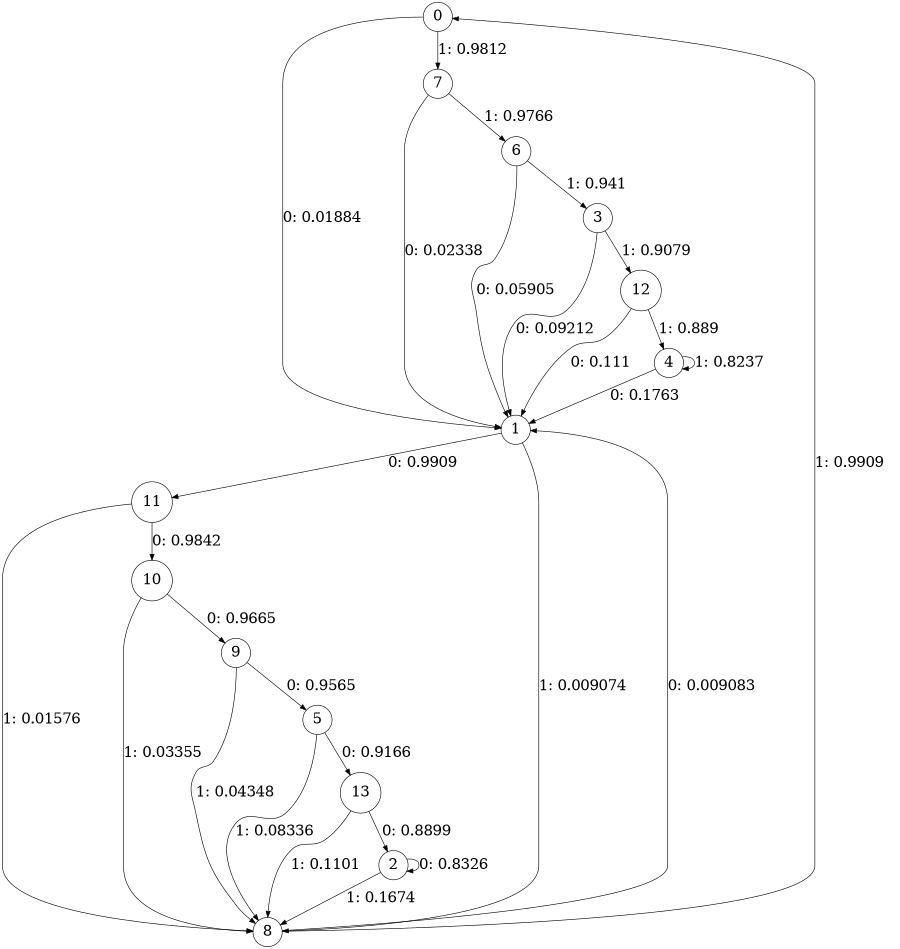 digraph "ch3_face_grouped_diff_L8" {
size = "6,8.5";
ratio = "fill";
node [shape = circle];
node [fontsize = 24];
edge [fontsize = 24];
0 -> 1 [label = "0: 0.01884  "];
0 -> 7 [label = "1: 0.9812   "];
1 -> 11 [label = "0: 0.9909   "];
1 -> 8 [label = "1: 0.009074  "];
2 -> 2 [label = "0: 0.8326   "];
2 -> 8 [label = "1: 0.1674   "];
3 -> 1 [label = "0: 0.09212  "];
3 -> 12 [label = "1: 0.9079   "];
4 -> 1 [label = "0: 0.1763   "];
4 -> 4 [label = "1: 0.8237   "];
5 -> 13 [label = "0: 0.9166   "];
5 -> 8 [label = "1: 0.08336  "];
6 -> 1 [label = "0: 0.05905  "];
6 -> 3 [label = "1: 0.941    "];
7 -> 1 [label = "0: 0.02338  "];
7 -> 6 [label = "1: 0.9766   "];
8 -> 1 [label = "0: 0.009083  "];
8 -> 0 [label = "1: 0.9909   "];
9 -> 5 [label = "0: 0.9565   "];
9 -> 8 [label = "1: 0.04348  "];
10 -> 9 [label = "0: 0.9665   "];
10 -> 8 [label = "1: 0.03355  "];
11 -> 10 [label = "0: 0.9842   "];
11 -> 8 [label = "1: 0.01576  "];
12 -> 1 [label = "0: 0.111    "];
12 -> 4 [label = "1: 0.889    "];
13 -> 2 [label = "0: 0.8899   "];
13 -> 8 [label = "1: 0.1101   "];
}
